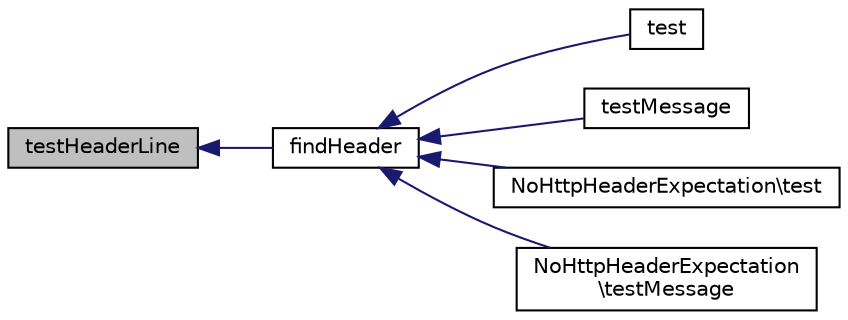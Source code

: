 digraph "testHeaderLine"
{
  edge [fontname="Helvetica",fontsize="10",labelfontname="Helvetica",labelfontsize="10"];
  node [fontname="Helvetica",fontsize="10",shape=record];
  rankdir="LR";
  Node1 [label="testHeaderLine",height=0.2,width=0.4,color="black", fillcolor="grey75", style="filled" fontcolor="black"];
  Node1 -> Node2 [dir="back",color="midnightblue",fontsize="10",style="solid",fontname="Helvetica"];
  Node2 [label="findHeader",height=0.2,width=0.4,color="black", fillcolor="white", style="filled",URL="$class_http_header_expectation.html#ab63c17e54825ca15add42b156ffe7ba3"];
  Node2 -> Node3 [dir="back",color="midnightblue",fontsize="10",style="solid",fontname="Helvetica"];
  Node3 [label="test",height=0.2,width=0.4,color="black", fillcolor="white", style="filled",URL="$class_http_header_expectation.html#ae44e91fd7374c9eba4aa26c28454e4c8"];
  Node2 -> Node4 [dir="back",color="midnightblue",fontsize="10",style="solid",fontname="Helvetica"];
  Node4 [label="testMessage",height=0.2,width=0.4,color="black", fillcolor="white", style="filled",URL="$class_http_header_expectation.html#a4261cc878f60ae0a7a6058111d3fb767"];
  Node2 -> Node5 [dir="back",color="midnightblue",fontsize="10",style="solid",fontname="Helvetica"];
  Node5 [label="NoHttpHeaderExpectation\\test",height=0.2,width=0.4,color="black", fillcolor="white", style="filled",URL="$class_no_http_header_expectation.html#ae44e91fd7374c9eba4aa26c28454e4c8"];
  Node2 -> Node6 [dir="back",color="midnightblue",fontsize="10",style="solid",fontname="Helvetica"];
  Node6 [label="NoHttpHeaderExpectation\l\\testMessage",height=0.2,width=0.4,color="black", fillcolor="white", style="filled",URL="$class_no_http_header_expectation.html#a4261cc878f60ae0a7a6058111d3fb767"];
}
